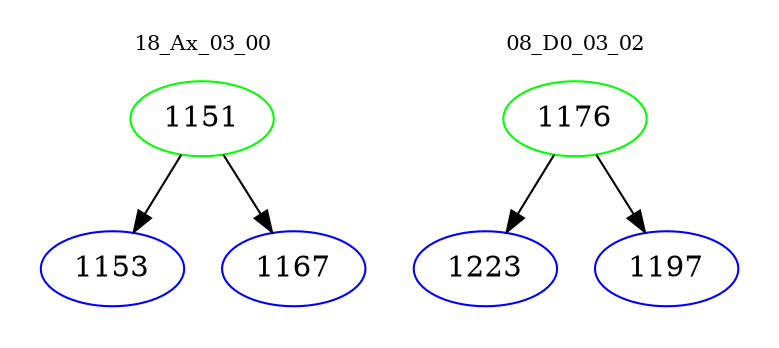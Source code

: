 digraph{
subgraph cluster_0 {
color = white
label = "18_Ax_03_00";
fontsize=10;
T0_1151 [label="1151", color="green"]
T0_1151 -> T0_1153 [color="black"]
T0_1153 [label="1153", color="blue"]
T0_1151 -> T0_1167 [color="black"]
T0_1167 [label="1167", color="blue"]
}
subgraph cluster_1 {
color = white
label = "08_D0_03_02";
fontsize=10;
T1_1176 [label="1176", color="green"]
T1_1176 -> T1_1223 [color="black"]
T1_1223 [label="1223", color="blue"]
T1_1176 -> T1_1197 [color="black"]
T1_1197 [label="1197", color="blue"]
}
}
